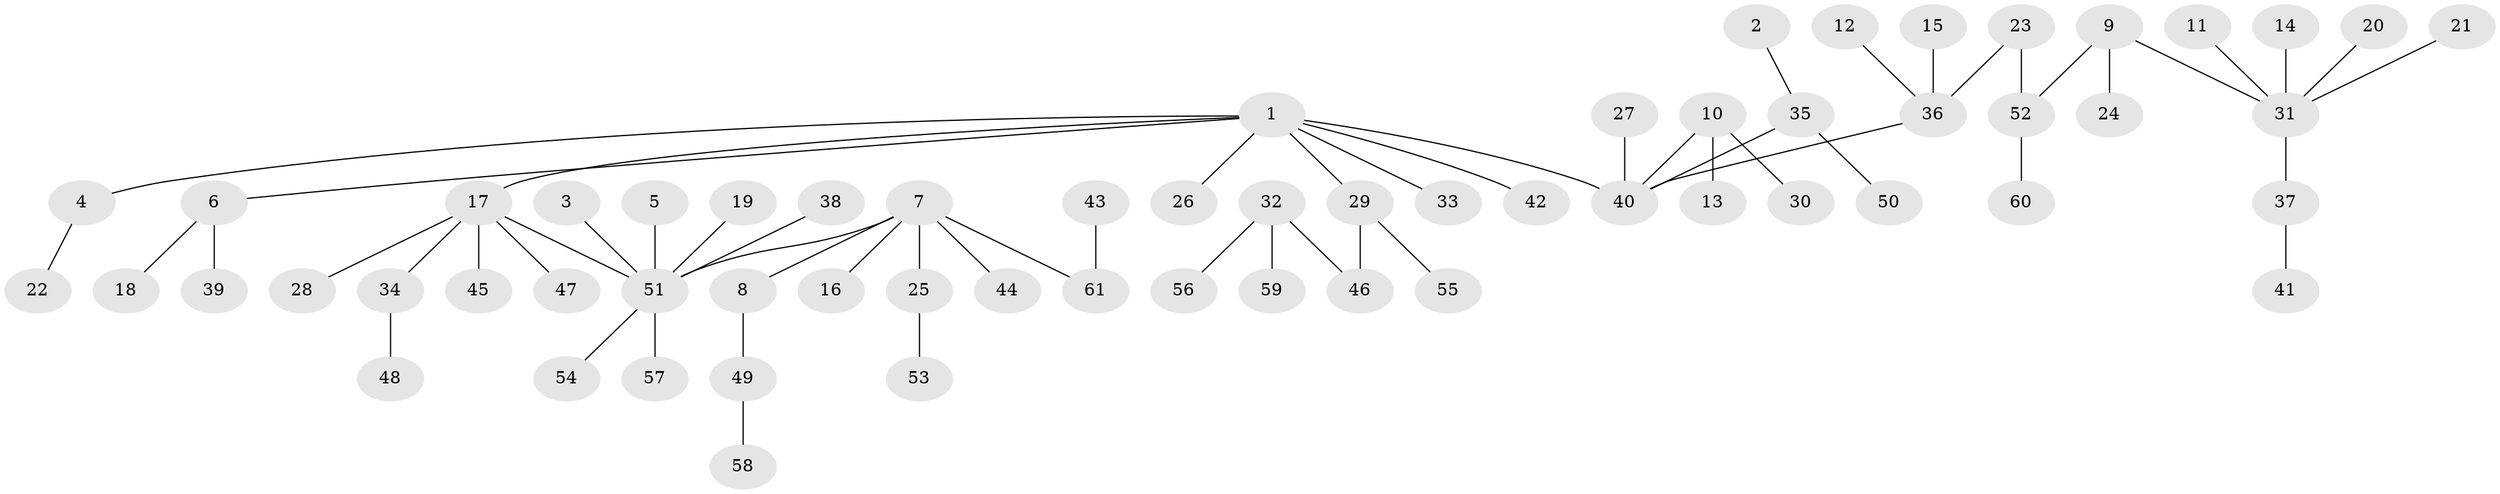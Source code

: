 // original degree distribution, {4: 0.05785123966942149, 7: 0.008264462809917356, 8: 0.008264462809917356, 5: 0.04132231404958678, 2: 0.256198347107438, 6: 0.01652892561983471, 1: 0.512396694214876, 3: 0.09917355371900827}
// Generated by graph-tools (version 1.1) at 2025/50/03/09/25 03:50:22]
// undirected, 61 vertices, 60 edges
graph export_dot {
graph [start="1"]
  node [color=gray90,style=filled];
  1;
  2;
  3;
  4;
  5;
  6;
  7;
  8;
  9;
  10;
  11;
  12;
  13;
  14;
  15;
  16;
  17;
  18;
  19;
  20;
  21;
  22;
  23;
  24;
  25;
  26;
  27;
  28;
  29;
  30;
  31;
  32;
  33;
  34;
  35;
  36;
  37;
  38;
  39;
  40;
  41;
  42;
  43;
  44;
  45;
  46;
  47;
  48;
  49;
  50;
  51;
  52;
  53;
  54;
  55;
  56;
  57;
  58;
  59;
  60;
  61;
  1 -- 4 [weight=1.0];
  1 -- 6 [weight=1.0];
  1 -- 17 [weight=1.0];
  1 -- 26 [weight=1.0];
  1 -- 29 [weight=1.0];
  1 -- 33 [weight=1.0];
  1 -- 40 [weight=1.0];
  1 -- 42 [weight=1.0];
  2 -- 35 [weight=1.0];
  3 -- 51 [weight=1.0];
  4 -- 22 [weight=1.0];
  5 -- 51 [weight=1.0];
  6 -- 18 [weight=1.0];
  6 -- 39 [weight=1.0];
  7 -- 8 [weight=1.0];
  7 -- 16 [weight=1.0];
  7 -- 25 [weight=1.0];
  7 -- 44 [weight=1.0];
  7 -- 51 [weight=1.0];
  7 -- 61 [weight=1.0];
  8 -- 49 [weight=1.0];
  9 -- 24 [weight=1.0];
  9 -- 31 [weight=1.0];
  9 -- 52 [weight=1.0];
  10 -- 13 [weight=1.0];
  10 -- 30 [weight=1.0];
  10 -- 40 [weight=1.0];
  11 -- 31 [weight=1.0];
  12 -- 36 [weight=1.0];
  14 -- 31 [weight=1.0];
  15 -- 36 [weight=1.0];
  17 -- 28 [weight=1.0];
  17 -- 34 [weight=1.0];
  17 -- 45 [weight=1.0];
  17 -- 47 [weight=1.0];
  17 -- 51 [weight=1.0];
  19 -- 51 [weight=1.0];
  20 -- 31 [weight=1.0];
  21 -- 31 [weight=1.0];
  23 -- 36 [weight=1.0];
  23 -- 52 [weight=1.0];
  25 -- 53 [weight=1.0];
  27 -- 40 [weight=1.0];
  29 -- 46 [weight=1.0];
  29 -- 55 [weight=1.0];
  31 -- 37 [weight=1.0];
  32 -- 46 [weight=1.0];
  32 -- 56 [weight=1.0];
  32 -- 59 [weight=1.0];
  34 -- 48 [weight=1.0];
  35 -- 40 [weight=1.0];
  35 -- 50 [weight=1.0];
  36 -- 40 [weight=1.0];
  37 -- 41 [weight=1.0];
  38 -- 51 [weight=1.0];
  43 -- 61 [weight=1.0];
  49 -- 58 [weight=1.0];
  51 -- 54 [weight=1.0];
  51 -- 57 [weight=1.0];
  52 -- 60 [weight=1.0];
}

